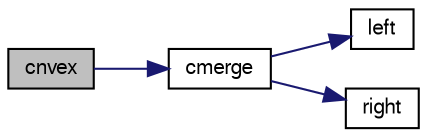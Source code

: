 digraph "cnvex"
{
  edge [fontname="FreeSans",fontsize="10",labelfontname="FreeSans",labelfontsize="10"];
  node [fontname="FreeSans",fontsize="10",shape=record];
  rankdir="LR";
  Node1 [label="cnvex",height=0.2,width=0.4,color="black", fillcolor="grey75", style="filled", fontcolor="black"];
  Node1 -> Node2 [color="midnightblue",fontsize="10",style="solid",fontname="FreeSans"];
  Node2 [label="cmerge",height=0.2,width=0.4,color="black", fillcolor="white", style="filled",URL="$cmerge_8f90.html#a80622a48065c4191517c1a7a3953f2f3",tooltip="Given the upper convex hulls of two consecutive sets of pairs (j,A(j)), compute the upper convex hull..."];
  Node2 -> Node3 [color="midnightblue",fontsize="10",style="solid",fontname="FreeSans"];
  Node3 [label="left",height=0.2,width=0.4,color="black", fillcolor="white", style="filled",URL="$left_8f90.html#a4589c8ebb44369af2e6a9ae4c6c3f25b",tooltip=" Given as input the integer I and the vector H of logical, compute the the maximum integer IL such th..."];
  Node2 -> Node4 [color="midnightblue",fontsize="10",style="solid",fontname="FreeSans"];
  Node4 [label="right",height=0.2,width=0.4,color="black", fillcolor="white", style="filled",URL="$right_8f90.html#ab8cfb81c27c1ad6d58dd2895f3986628",tooltip=" Given as input the integer I and the vector H of logical, compute the the minimum integer IR such th..."];
}
